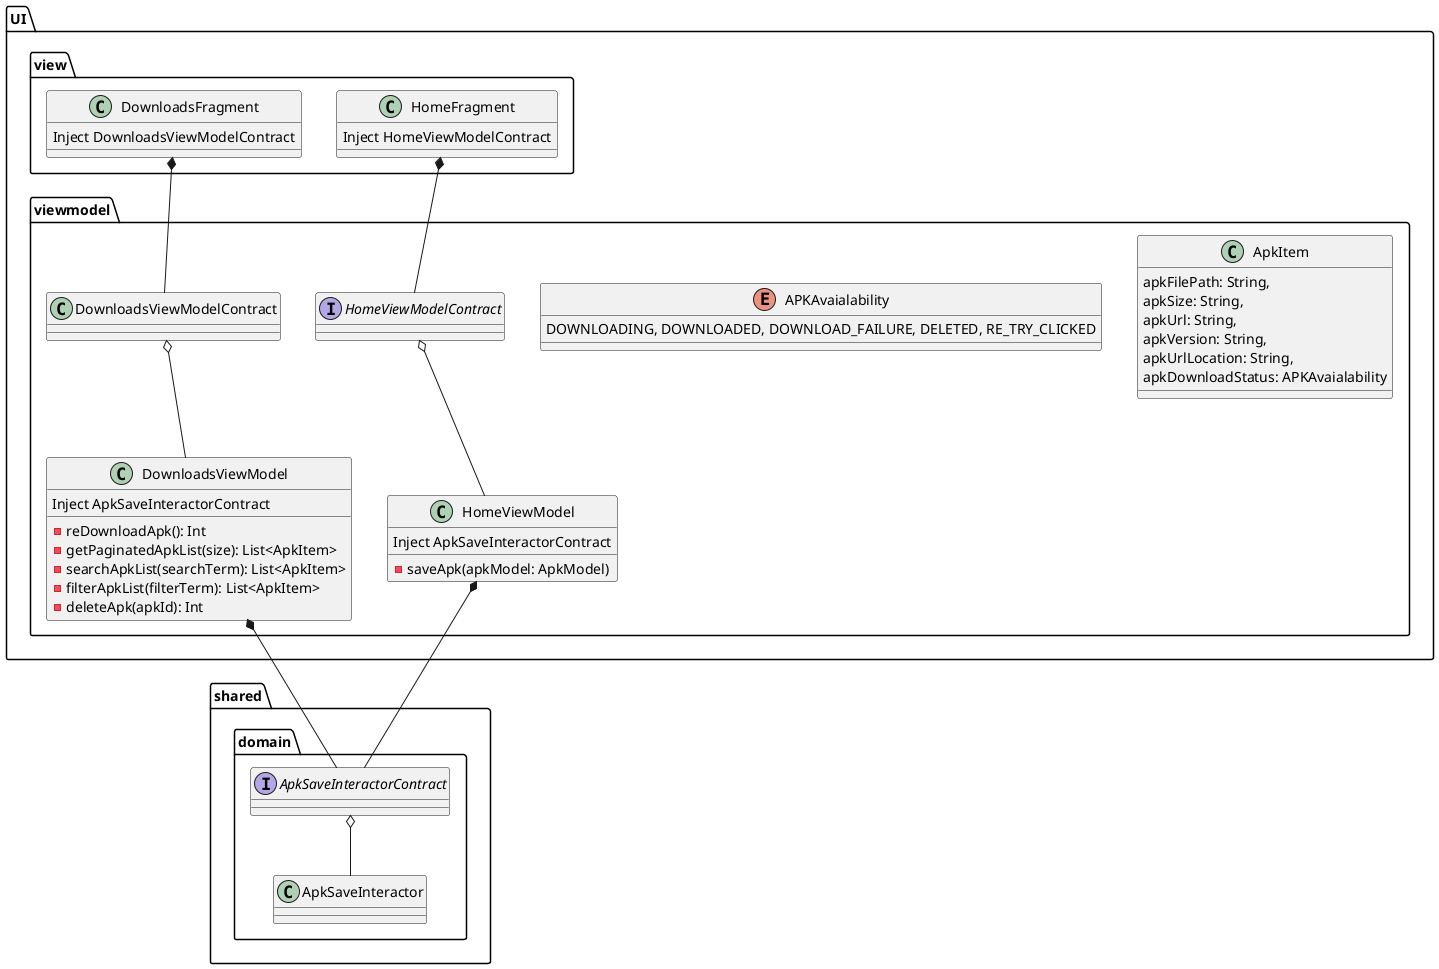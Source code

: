 @startuml
'https://plantuml.com/class-diagram

namespace UI {
    namespace view {
        class HomeFragment {
            Inject HomeViewModelContract
        }
        class DownloadsFragment {
            Inject DownloadsViewModelContract
        }
     }
    namespace viewmodel {
        class HomeViewModel {
            Inject ApkSaveInteractorContract
            - saveApk(apkModel: ApkModel)
        }
        class ApkItem {
            apkFilePath: String,
            apkSize: String,
            apkUrl: String,
            apkVersion: String,
            apkUrlLocation: String,
            apkDownloadStatus: APKAvaialability
        }
        enum APKAvaialability{
            DOWNLOADING, DOWNLOADED, DOWNLOAD_FAILURE, DELETED, RE_TRY_CLICKED
        }
        interface HomeViewModelContract

        class DownloadsViewModel {
            Inject ApkSaveInteractorContract
                - reDownloadApk(): Int
                - getPaginatedApkList(size): List<ApkItem>
                - searchApkList(searchTerm): List<ApkItem>
                - filterApkList(filterTerm): List<ApkItem>
                - deleteApk(apkId): Int
        }
    }
}

namespace shared {
    namespace domain {
        class ApkSaveInteractor
        interface ApkSaveInteractorContract
    }
}

UI.view.HomeFragment *-- UI.viewmodel.HomeViewModelContract
UI.view.DownloadsFragment *-- UI.viewmodel.DownloadsViewModelContract
UI.viewmodel.HomeViewModelContract o-- UI.viewmodel.HomeViewModel
UI.viewmodel.DownloadsViewModelContract o-- UI.viewmodel.DownloadsViewModel
UI.viewmodel.HomeViewModel *-- shared.domain.ApkSaveInteractorContract
UI.viewmodel.DownloadsViewModel *-- shared.domain.ApkSaveInteractorContract
shared.domain.ApkSaveInteractorContract o-- shared.domain.ApkSaveInteractor
@enduml